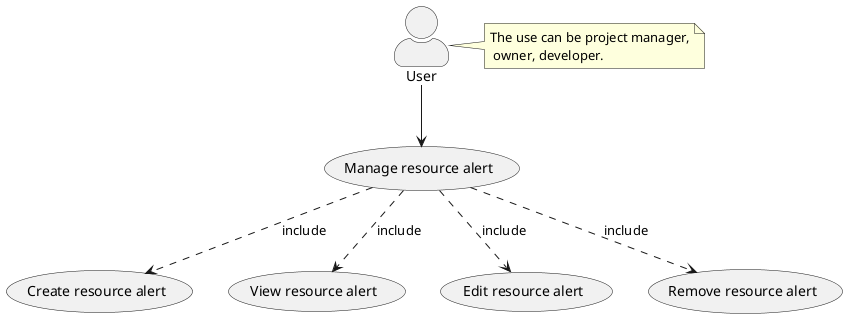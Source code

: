 
@startuml

skinparam actorStyle awesome
"User" as User
(Manage resource alert) as ManageResourceAlert
(Create resource alert) as CreateResourceAlert
(View resource alert) as ViewResourceAlert
(Edit resource alert) as EditResourceAlert
(Remove resource alert) as RemoveResourceAlert

User --> ManageResourceAlert

ManageResourceAlert ..>ViewResourceAlert: include
ManageResourceAlert ..>EditResourceAlert: include
ManageResourceAlert ..>CreateResourceAlert: include
ManageResourceAlert ..>RemoveResourceAlert: include
note right of User: The use can be project manager,\n owner, developer.

@enduml
